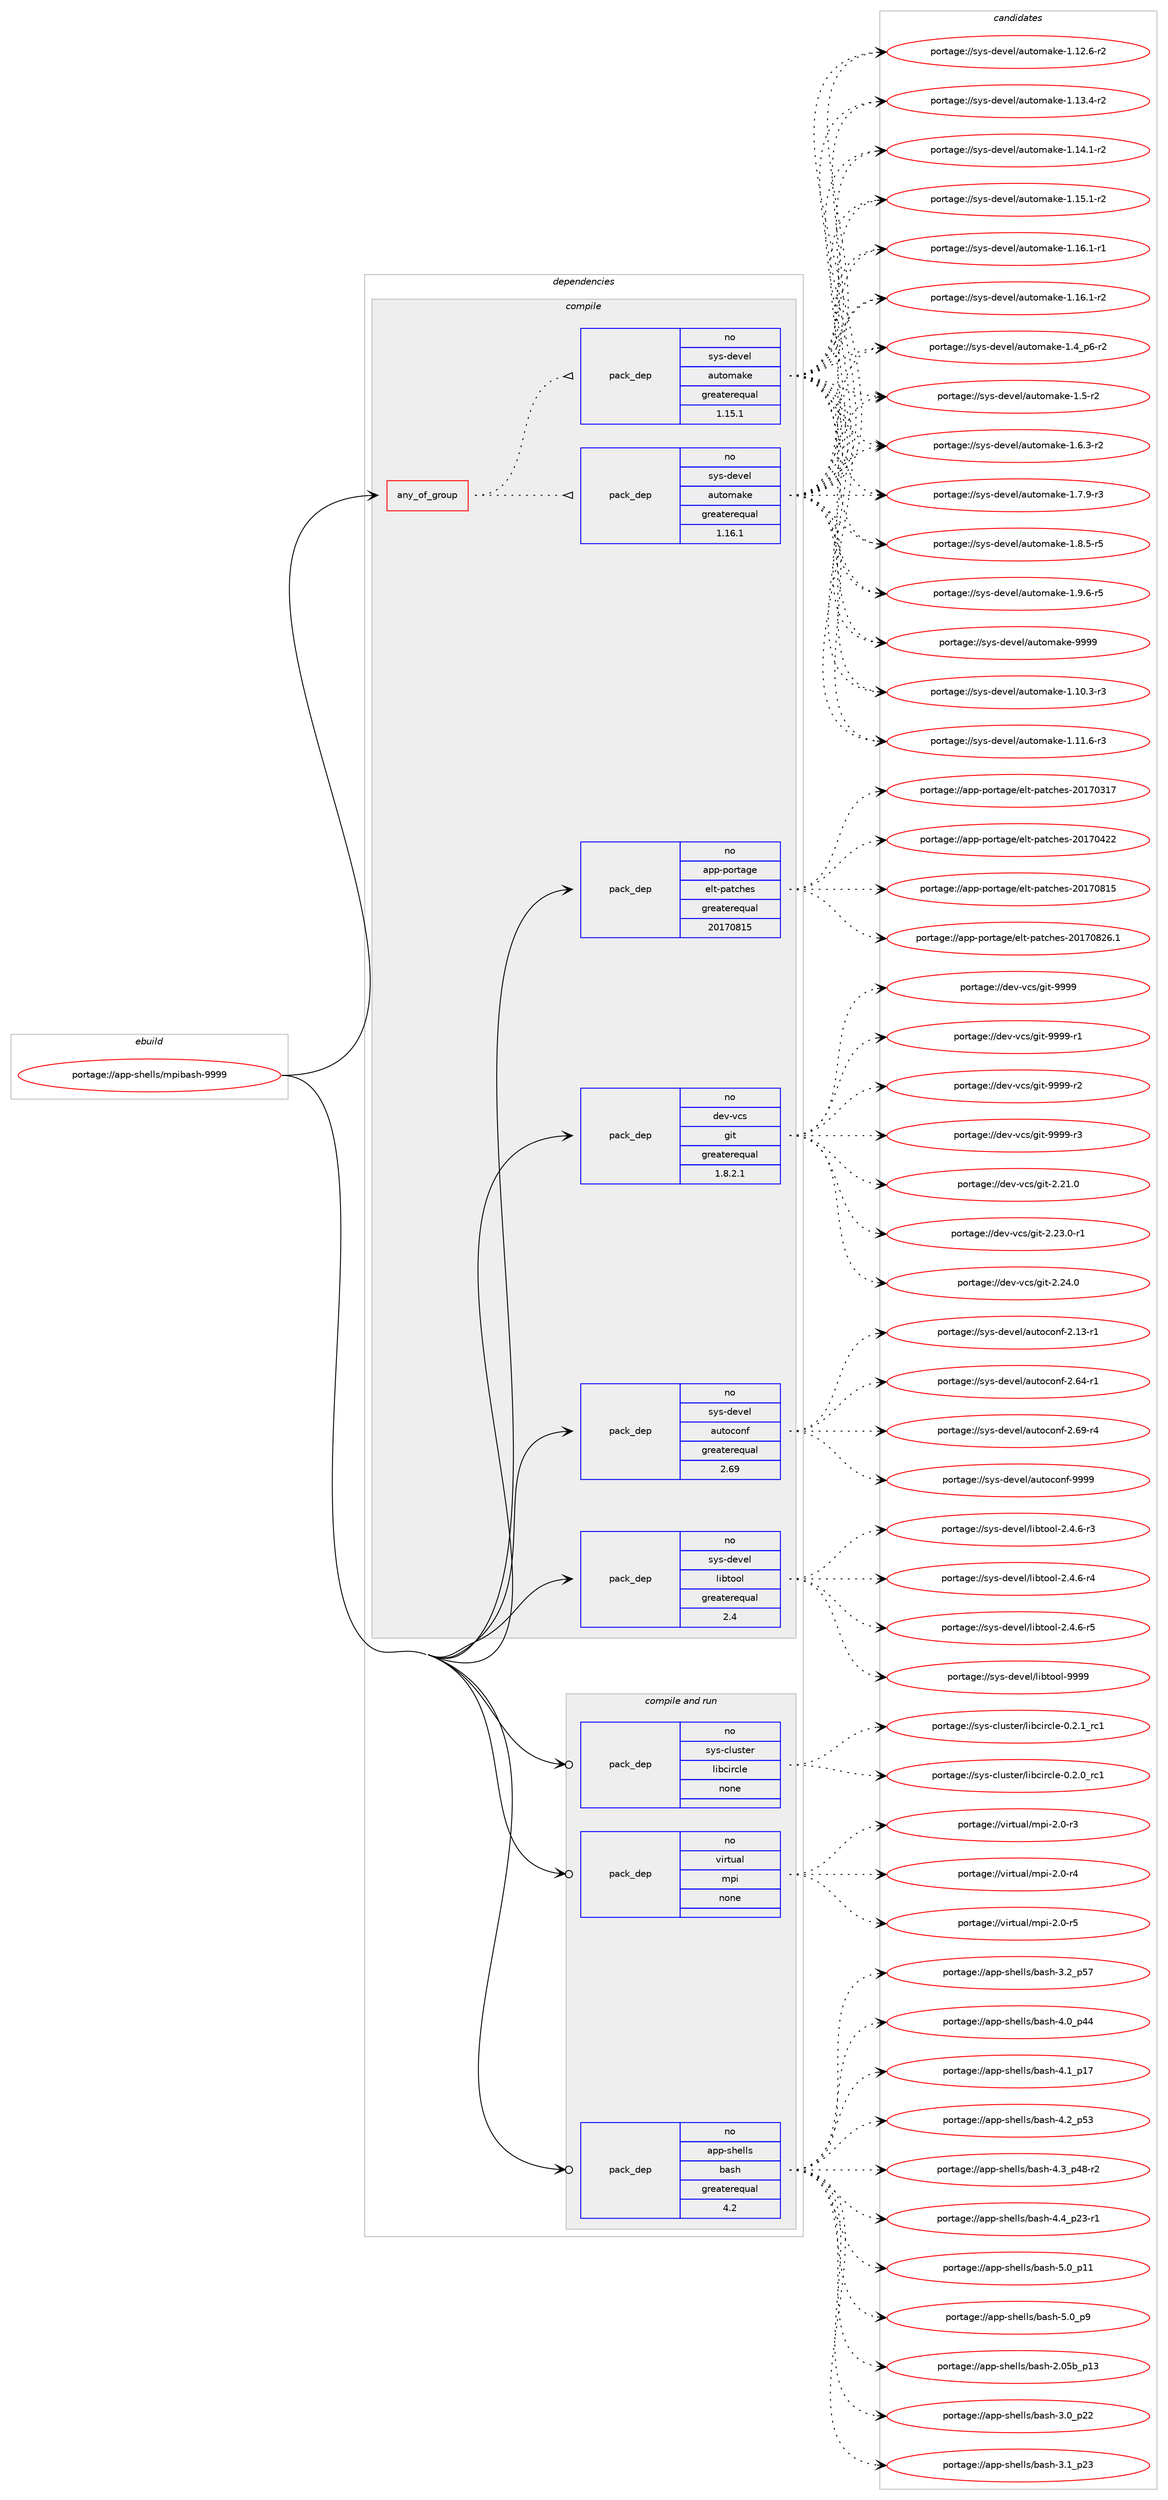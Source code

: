 digraph prolog {

# *************
# Graph options
# *************

newrank=true;
concentrate=true;
compound=true;
graph [rankdir=LR,fontname=Helvetica,fontsize=10,ranksep=1.5];#, ranksep=2.5, nodesep=0.2];
edge  [arrowhead=vee];
node  [fontname=Helvetica,fontsize=10];

# **********
# The ebuild
# **********

subgraph cluster_leftcol {
color=gray;
rank=same;
label=<<i>ebuild</i>>;
id [label="portage://app-shells/mpibash-9999", color=red, width=4, href="../app-shells/mpibash-9999.svg"];
}

# ****************
# The dependencies
# ****************

subgraph cluster_midcol {
color=gray;
label=<<i>dependencies</i>>;
subgraph cluster_compile {
fillcolor="#eeeeee";
style=filled;
label=<<i>compile</i>>;
subgraph any693 {
dependency42741 [label=<<TABLE BORDER="0" CELLBORDER="1" CELLSPACING="0" CELLPADDING="4"><TR><TD CELLPADDING="10">any_of_group</TD></TR></TABLE>>, shape=none, color=red];subgraph pack31453 {
dependency42742 [label=<<TABLE BORDER="0" CELLBORDER="1" CELLSPACING="0" CELLPADDING="4" WIDTH="220"><TR><TD ROWSPAN="6" CELLPADDING="30">pack_dep</TD></TR><TR><TD WIDTH="110">no</TD></TR><TR><TD>sys-devel</TD></TR><TR><TD>automake</TD></TR><TR><TD>greaterequal</TD></TR><TR><TD>1.16.1</TD></TR></TABLE>>, shape=none, color=blue];
}
dependency42741:e -> dependency42742:w [weight=20,style="dotted",arrowhead="oinv"];
subgraph pack31454 {
dependency42743 [label=<<TABLE BORDER="0" CELLBORDER="1" CELLSPACING="0" CELLPADDING="4" WIDTH="220"><TR><TD ROWSPAN="6" CELLPADDING="30">pack_dep</TD></TR><TR><TD WIDTH="110">no</TD></TR><TR><TD>sys-devel</TD></TR><TR><TD>automake</TD></TR><TR><TD>greaterequal</TD></TR><TR><TD>1.15.1</TD></TR></TABLE>>, shape=none, color=blue];
}
dependency42741:e -> dependency42743:w [weight=20,style="dotted",arrowhead="oinv"];
}
id:e -> dependency42741:w [weight=20,style="solid",arrowhead="vee"];
subgraph pack31455 {
dependency42744 [label=<<TABLE BORDER="0" CELLBORDER="1" CELLSPACING="0" CELLPADDING="4" WIDTH="220"><TR><TD ROWSPAN="6" CELLPADDING="30">pack_dep</TD></TR><TR><TD WIDTH="110">no</TD></TR><TR><TD>app-portage</TD></TR><TR><TD>elt-patches</TD></TR><TR><TD>greaterequal</TD></TR><TR><TD>20170815</TD></TR></TABLE>>, shape=none, color=blue];
}
id:e -> dependency42744:w [weight=20,style="solid",arrowhead="vee"];
subgraph pack31456 {
dependency42745 [label=<<TABLE BORDER="0" CELLBORDER="1" CELLSPACING="0" CELLPADDING="4" WIDTH="220"><TR><TD ROWSPAN="6" CELLPADDING="30">pack_dep</TD></TR><TR><TD WIDTH="110">no</TD></TR><TR><TD>dev-vcs</TD></TR><TR><TD>git</TD></TR><TR><TD>greaterequal</TD></TR><TR><TD>1.8.2.1</TD></TR></TABLE>>, shape=none, color=blue];
}
id:e -> dependency42745:w [weight=20,style="solid",arrowhead="vee"];
subgraph pack31457 {
dependency42746 [label=<<TABLE BORDER="0" CELLBORDER="1" CELLSPACING="0" CELLPADDING="4" WIDTH="220"><TR><TD ROWSPAN="6" CELLPADDING="30">pack_dep</TD></TR><TR><TD WIDTH="110">no</TD></TR><TR><TD>sys-devel</TD></TR><TR><TD>autoconf</TD></TR><TR><TD>greaterequal</TD></TR><TR><TD>2.69</TD></TR></TABLE>>, shape=none, color=blue];
}
id:e -> dependency42746:w [weight=20,style="solid",arrowhead="vee"];
subgraph pack31458 {
dependency42747 [label=<<TABLE BORDER="0" CELLBORDER="1" CELLSPACING="0" CELLPADDING="4" WIDTH="220"><TR><TD ROWSPAN="6" CELLPADDING="30">pack_dep</TD></TR><TR><TD WIDTH="110">no</TD></TR><TR><TD>sys-devel</TD></TR><TR><TD>libtool</TD></TR><TR><TD>greaterequal</TD></TR><TR><TD>2.4</TD></TR></TABLE>>, shape=none, color=blue];
}
id:e -> dependency42747:w [weight=20,style="solid",arrowhead="vee"];
}
subgraph cluster_compileandrun {
fillcolor="#eeeeee";
style=filled;
label=<<i>compile and run</i>>;
subgraph pack31459 {
dependency42748 [label=<<TABLE BORDER="0" CELLBORDER="1" CELLSPACING="0" CELLPADDING="4" WIDTH="220"><TR><TD ROWSPAN="6" CELLPADDING="30">pack_dep</TD></TR><TR><TD WIDTH="110">no</TD></TR><TR><TD>app-shells</TD></TR><TR><TD>bash</TD></TR><TR><TD>greaterequal</TD></TR><TR><TD>4.2</TD></TR></TABLE>>, shape=none, color=blue];
}
id:e -> dependency42748:w [weight=20,style="solid",arrowhead="odotvee"];
subgraph pack31460 {
dependency42749 [label=<<TABLE BORDER="0" CELLBORDER="1" CELLSPACING="0" CELLPADDING="4" WIDTH="220"><TR><TD ROWSPAN="6" CELLPADDING="30">pack_dep</TD></TR><TR><TD WIDTH="110">no</TD></TR><TR><TD>sys-cluster</TD></TR><TR><TD>libcircle</TD></TR><TR><TD>none</TD></TR><TR><TD></TD></TR></TABLE>>, shape=none, color=blue];
}
id:e -> dependency42749:w [weight=20,style="solid",arrowhead="odotvee"];
subgraph pack31461 {
dependency42750 [label=<<TABLE BORDER="0" CELLBORDER="1" CELLSPACING="0" CELLPADDING="4" WIDTH="220"><TR><TD ROWSPAN="6" CELLPADDING="30">pack_dep</TD></TR><TR><TD WIDTH="110">no</TD></TR><TR><TD>virtual</TD></TR><TR><TD>mpi</TD></TR><TR><TD>none</TD></TR><TR><TD></TD></TR></TABLE>>, shape=none, color=blue];
}
id:e -> dependency42750:w [weight=20,style="solid",arrowhead="odotvee"];
}
subgraph cluster_run {
fillcolor="#eeeeee";
style=filled;
label=<<i>run</i>>;
}
}

# **************
# The candidates
# **************

subgraph cluster_choices {
rank=same;
color=gray;
label=<<i>candidates</i>>;

subgraph choice31453 {
color=black;
nodesep=1;
choiceportage11512111545100101118101108479711711611110997107101454946494846514511451 [label="portage://sys-devel/automake-1.10.3-r3", color=red, width=4,href="../sys-devel/automake-1.10.3-r3.svg"];
choiceportage11512111545100101118101108479711711611110997107101454946494946544511451 [label="portage://sys-devel/automake-1.11.6-r3", color=red, width=4,href="../sys-devel/automake-1.11.6-r3.svg"];
choiceportage11512111545100101118101108479711711611110997107101454946495046544511450 [label="portage://sys-devel/automake-1.12.6-r2", color=red, width=4,href="../sys-devel/automake-1.12.6-r2.svg"];
choiceportage11512111545100101118101108479711711611110997107101454946495146524511450 [label="portage://sys-devel/automake-1.13.4-r2", color=red, width=4,href="../sys-devel/automake-1.13.4-r2.svg"];
choiceportage11512111545100101118101108479711711611110997107101454946495246494511450 [label="portage://sys-devel/automake-1.14.1-r2", color=red, width=4,href="../sys-devel/automake-1.14.1-r2.svg"];
choiceportage11512111545100101118101108479711711611110997107101454946495346494511450 [label="portage://sys-devel/automake-1.15.1-r2", color=red, width=4,href="../sys-devel/automake-1.15.1-r2.svg"];
choiceportage11512111545100101118101108479711711611110997107101454946495446494511449 [label="portage://sys-devel/automake-1.16.1-r1", color=red, width=4,href="../sys-devel/automake-1.16.1-r1.svg"];
choiceportage11512111545100101118101108479711711611110997107101454946495446494511450 [label="portage://sys-devel/automake-1.16.1-r2", color=red, width=4,href="../sys-devel/automake-1.16.1-r2.svg"];
choiceportage115121115451001011181011084797117116111109971071014549465295112544511450 [label="portage://sys-devel/automake-1.4_p6-r2", color=red, width=4,href="../sys-devel/automake-1.4_p6-r2.svg"];
choiceportage11512111545100101118101108479711711611110997107101454946534511450 [label="portage://sys-devel/automake-1.5-r2", color=red, width=4,href="../sys-devel/automake-1.5-r2.svg"];
choiceportage115121115451001011181011084797117116111109971071014549465446514511450 [label="portage://sys-devel/automake-1.6.3-r2", color=red, width=4,href="../sys-devel/automake-1.6.3-r2.svg"];
choiceportage115121115451001011181011084797117116111109971071014549465546574511451 [label="portage://sys-devel/automake-1.7.9-r3", color=red, width=4,href="../sys-devel/automake-1.7.9-r3.svg"];
choiceportage115121115451001011181011084797117116111109971071014549465646534511453 [label="portage://sys-devel/automake-1.8.5-r5", color=red, width=4,href="../sys-devel/automake-1.8.5-r5.svg"];
choiceportage115121115451001011181011084797117116111109971071014549465746544511453 [label="portage://sys-devel/automake-1.9.6-r5", color=red, width=4,href="../sys-devel/automake-1.9.6-r5.svg"];
choiceportage115121115451001011181011084797117116111109971071014557575757 [label="portage://sys-devel/automake-9999", color=red, width=4,href="../sys-devel/automake-9999.svg"];
dependency42742:e -> choiceportage11512111545100101118101108479711711611110997107101454946494846514511451:w [style=dotted,weight="100"];
dependency42742:e -> choiceportage11512111545100101118101108479711711611110997107101454946494946544511451:w [style=dotted,weight="100"];
dependency42742:e -> choiceportage11512111545100101118101108479711711611110997107101454946495046544511450:w [style=dotted,weight="100"];
dependency42742:e -> choiceportage11512111545100101118101108479711711611110997107101454946495146524511450:w [style=dotted,weight="100"];
dependency42742:e -> choiceportage11512111545100101118101108479711711611110997107101454946495246494511450:w [style=dotted,weight="100"];
dependency42742:e -> choiceportage11512111545100101118101108479711711611110997107101454946495346494511450:w [style=dotted,weight="100"];
dependency42742:e -> choiceportage11512111545100101118101108479711711611110997107101454946495446494511449:w [style=dotted,weight="100"];
dependency42742:e -> choiceportage11512111545100101118101108479711711611110997107101454946495446494511450:w [style=dotted,weight="100"];
dependency42742:e -> choiceportage115121115451001011181011084797117116111109971071014549465295112544511450:w [style=dotted,weight="100"];
dependency42742:e -> choiceportage11512111545100101118101108479711711611110997107101454946534511450:w [style=dotted,weight="100"];
dependency42742:e -> choiceportage115121115451001011181011084797117116111109971071014549465446514511450:w [style=dotted,weight="100"];
dependency42742:e -> choiceportage115121115451001011181011084797117116111109971071014549465546574511451:w [style=dotted,weight="100"];
dependency42742:e -> choiceportage115121115451001011181011084797117116111109971071014549465646534511453:w [style=dotted,weight="100"];
dependency42742:e -> choiceportage115121115451001011181011084797117116111109971071014549465746544511453:w [style=dotted,weight="100"];
dependency42742:e -> choiceportage115121115451001011181011084797117116111109971071014557575757:w [style=dotted,weight="100"];
}
subgraph choice31454 {
color=black;
nodesep=1;
choiceportage11512111545100101118101108479711711611110997107101454946494846514511451 [label="portage://sys-devel/automake-1.10.3-r3", color=red, width=4,href="../sys-devel/automake-1.10.3-r3.svg"];
choiceportage11512111545100101118101108479711711611110997107101454946494946544511451 [label="portage://sys-devel/automake-1.11.6-r3", color=red, width=4,href="../sys-devel/automake-1.11.6-r3.svg"];
choiceportage11512111545100101118101108479711711611110997107101454946495046544511450 [label="portage://sys-devel/automake-1.12.6-r2", color=red, width=4,href="../sys-devel/automake-1.12.6-r2.svg"];
choiceportage11512111545100101118101108479711711611110997107101454946495146524511450 [label="portage://sys-devel/automake-1.13.4-r2", color=red, width=4,href="../sys-devel/automake-1.13.4-r2.svg"];
choiceportage11512111545100101118101108479711711611110997107101454946495246494511450 [label="portage://sys-devel/automake-1.14.1-r2", color=red, width=4,href="../sys-devel/automake-1.14.1-r2.svg"];
choiceportage11512111545100101118101108479711711611110997107101454946495346494511450 [label="portage://sys-devel/automake-1.15.1-r2", color=red, width=4,href="../sys-devel/automake-1.15.1-r2.svg"];
choiceportage11512111545100101118101108479711711611110997107101454946495446494511449 [label="portage://sys-devel/automake-1.16.1-r1", color=red, width=4,href="../sys-devel/automake-1.16.1-r1.svg"];
choiceportage11512111545100101118101108479711711611110997107101454946495446494511450 [label="portage://sys-devel/automake-1.16.1-r2", color=red, width=4,href="../sys-devel/automake-1.16.1-r2.svg"];
choiceportage115121115451001011181011084797117116111109971071014549465295112544511450 [label="portage://sys-devel/automake-1.4_p6-r2", color=red, width=4,href="../sys-devel/automake-1.4_p6-r2.svg"];
choiceportage11512111545100101118101108479711711611110997107101454946534511450 [label="portage://sys-devel/automake-1.5-r2", color=red, width=4,href="../sys-devel/automake-1.5-r2.svg"];
choiceportage115121115451001011181011084797117116111109971071014549465446514511450 [label="portage://sys-devel/automake-1.6.3-r2", color=red, width=4,href="../sys-devel/automake-1.6.3-r2.svg"];
choiceportage115121115451001011181011084797117116111109971071014549465546574511451 [label="portage://sys-devel/automake-1.7.9-r3", color=red, width=4,href="../sys-devel/automake-1.7.9-r3.svg"];
choiceportage115121115451001011181011084797117116111109971071014549465646534511453 [label="portage://sys-devel/automake-1.8.5-r5", color=red, width=4,href="../sys-devel/automake-1.8.5-r5.svg"];
choiceportage115121115451001011181011084797117116111109971071014549465746544511453 [label="portage://sys-devel/automake-1.9.6-r5", color=red, width=4,href="../sys-devel/automake-1.9.6-r5.svg"];
choiceportage115121115451001011181011084797117116111109971071014557575757 [label="portage://sys-devel/automake-9999", color=red, width=4,href="../sys-devel/automake-9999.svg"];
dependency42743:e -> choiceportage11512111545100101118101108479711711611110997107101454946494846514511451:w [style=dotted,weight="100"];
dependency42743:e -> choiceportage11512111545100101118101108479711711611110997107101454946494946544511451:w [style=dotted,weight="100"];
dependency42743:e -> choiceportage11512111545100101118101108479711711611110997107101454946495046544511450:w [style=dotted,weight="100"];
dependency42743:e -> choiceportage11512111545100101118101108479711711611110997107101454946495146524511450:w [style=dotted,weight="100"];
dependency42743:e -> choiceportage11512111545100101118101108479711711611110997107101454946495246494511450:w [style=dotted,weight="100"];
dependency42743:e -> choiceportage11512111545100101118101108479711711611110997107101454946495346494511450:w [style=dotted,weight="100"];
dependency42743:e -> choiceportage11512111545100101118101108479711711611110997107101454946495446494511449:w [style=dotted,weight="100"];
dependency42743:e -> choiceportage11512111545100101118101108479711711611110997107101454946495446494511450:w [style=dotted,weight="100"];
dependency42743:e -> choiceportage115121115451001011181011084797117116111109971071014549465295112544511450:w [style=dotted,weight="100"];
dependency42743:e -> choiceportage11512111545100101118101108479711711611110997107101454946534511450:w [style=dotted,weight="100"];
dependency42743:e -> choiceportage115121115451001011181011084797117116111109971071014549465446514511450:w [style=dotted,weight="100"];
dependency42743:e -> choiceportage115121115451001011181011084797117116111109971071014549465546574511451:w [style=dotted,weight="100"];
dependency42743:e -> choiceportage115121115451001011181011084797117116111109971071014549465646534511453:w [style=dotted,weight="100"];
dependency42743:e -> choiceportage115121115451001011181011084797117116111109971071014549465746544511453:w [style=dotted,weight="100"];
dependency42743:e -> choiceportage115121115451001011181011084797117116111109971071014557575757:w [style=dotted,weight="100"];
}
subgraph choice31455 {
color=black;
nodesep=1;
choiceportage97112112451121111141169710310147101108116451129711699104101115455048495548514955 [label="portage://app-portage/elt-patches-20170317", color=red, width=4,href="../app-portage/elt-patches-20170317.svg"];
choiceportage97112112451121111141169710310147101108116451129711699104101115455048495548525050 [label="portage://app-portage/elt-patches-20170422", color=red, width=4,href="../app-portage/elt-patches-20170422.svg"];
choiceportage97112112451121111141169710310147101108116451129711699104101115455048495548564953 [label="portage://app-portage/elt-patches-20170815", color=red, width=4,href="../app-portage/elt-patches-20170815.svg"];
choiceportage971121124511211111411697103101471011081164511297116991041011154550484955485650544649 [label="portage://app-portage/elt-patches-20170826.1", color=red, width=4,href="../app-portage/elt-patches-20170826.1.svg"];
dependency42744:e -> choiceportage97112112451121111141169710310147101108116451129711699104101115455048495548514955:w [style=dotted,weight="100"];
dependency42744:e -> choiceportage97112112451121111141169710310147101108116451129711699104101115455048495548525050:w [style=dotted,weight="100"];
dependency42744:e -> choiceportage97112112451121111141169710310147101108116451129711699104101115455048495548564953:w [style=dotted,weight="100"];
dependency42744:e -> choiceportage971121124511211111411697103101471011081164511297116991041011154550484955485650544649:w [style=dotted,weight="100"];
}
subgraph choice31456 {
color=black;
nodesep=1;
choiceportage10010111845118991154710310511645504650494648 [label="portage://dev-vcs/git-2.21.0", color=red, width=4,href="../dev-vcs/git-2.21.0.svg"];
choiceportage100101118451189911547103105116455046505146484511449 [label="portage://dev-vcs/git-2.23.0-r1", color=red, width=4,href="../dev-vcs/git-2.23.0-r1.svg"];
choiceportage10010111845118991154710310511645504650524648 [label="portage://dev-vcs/git-2.24.0", color=red, width=4,href="../dev-vcs/git-2.24.0.svg"];
choiceportage1001011184511899115471031051164557575757 [label="portage://dev-vcs/git-9999", color=red, width=4,href="../dev-vcs/git-9999.svg"];
choiceportage10010111845118991154710310511645575757574511449 [label="portage://dev-vcs/git-9999-r1", color=red, width=4,href="../dev-vcs/git-9999-r1.svg"];
choiceportage10010111845118991154710310511645575757574511450 [label="portage://dev-vcs/git-9999-r2", color=red, width=4,href="../dev-vcs/git-9999-r2.svg"];
choiceportage10010111845118991154710310511645575757574511451 [label="portage://dev-vcs/git-9999-r3", color=red, width=4,href="../dev-vcs/git-9999-r3.svg"];
dependency42745:e -> choiceportage10010111845118991154710310511645504650494648:w [style=dotted,weight="100"];
dependency42745:e -> choiceportage100101118451189911547103105116455046505146484511449:w [style=dotted,weight="100"];
dependency42745:e -> choiceportage10010111845118991154710310511645504650524648:w [style=dotted,weight="100"];
dependency42745:e -> choiceportage1001011184511899115471031051164557575757:w [style=dotted,weight="100"];
dependency42745:e -> choiceportage10010111845118991154710310511645575757574511449:w [style=dotted,weight="100"];
dependency42745:e -> choiceportage10010111845118991154710310511645575757574511450:w [style=dotted,weight="100"];
dependency42745:e -> choiceportage10010111845118991154710310511645575757574511451:w [style=dotted,weight="100"];
}
subgraph choice31457 {
color=black;
nodesep=1;
choiceportage1151211154510010111810110847971171161119911111010245504649514511449 [label="portage://sys-devel/autoconf-2.13-r1", color=red, width=4,href="../sys-devel/autoconf-2.13-r1.svg"];
choiceportage1151211154510010111810110847971171161119911111010245504654524511449 [label="portage://sys-devel/autoconf-2.64-r1", color=red, width=4,href="../sys-devel/autoconf-2.64-r1.svg"];
choiceportage1151211154510010111810110847971171161119911111010245504654574511452 [label="portage://sys-devel/autoconf-2.69-r4", color=red, width=4,href="../sys-devel/autoconf-2.69-r4.svg"];
choiceportage115121115451001011181011084797117116111991111101024557575757 [label="portage://sys-devel/autoconf-9999", color=red, width=4,href="../sys-devel/autoconf-9999.svg"];
dependency42746:e -> choiceportage1151211154510010111810110847971171161119911111010245504649514511449:w [style=dotted,weight="100"];
dependency42746:e -> choiceportage1151211154510010111810110847971171161119911111010245504654524511449:w [style=dotted,weight="100"];
dependency42746:e -> choiceportage1151211154510010111810110847971171161119911111010245504654574511452:w [style=dotted,weight="100"];
dependency42746:e -> choiceportage115121115451001011181011084797117116111991111101024557575757:w [style=dotted,weight="100"];
}
subgraph choice31458 {
color=black;
nodesep=1;
choiceportage1151211154510010111810110847108105981161111111084550465246544511451 [label="portage://sys-devel/libtool-2.4.6-r3", color=red, width=4,href="../sys-devel/libtool-2.4.6-r3.svg"];
choiceportage1151211154510010111810110847108105981161111111084550465246544511452 [label="portage://sys-devel/libtool-2.4.6-r4", color=red, width=4,href="../sys-devel/libtool-2.4.6-r4.svg"];
choiceportage1151211154510010111810110847108105981161111111084550465246544511453 [label="portage://sys-devel/libtool-2.4.6-r5", color=red, width=4,href="../sys-devel/libtool-2.4.6-r5.svg"];
choiceportage1151211154510010111810110847108105981161111111084557575757 [label="portage://sys-devel/libtool-9999", color=red, width=4,href="../sys-devel/libtool-9999.svg"];
dependency42747:e -> choiceportage1151211154510010111810110847108105981161111111084550465246544511451:w [style=dotted,weight="100"];
dependency42747:e -> choiceportage1151211154510010111810110847108105981161111111084550465246544511452:w [style=dotted,weight="100"];
dependency42747:e -> choiceportage1151211154510010111810110847108105981161111111084550465246544511453:w [style=dotted,weight="100"];
dependency42747:e -> choiceportage1151211154510010111810110847108105981161111111084557575757:w [style=dotted,weight="100"];
}
subgraph choice31459 {
color=black;
nodesep=1;
choiceportage9711211245115104101108108115479897115104455046485398951124951 [label="portage://app-shells/bash-2.05b_p13", color=red, width=4,href="../app-shells/bash-2.05b_p13.svg"];
choiceportage971121124511510410110810811547989711510445514648951125050 [label="portage://app-shells/bash-3.0_p22", color=red, width=4,href="../app-shells/bash-3.0_p22.svg"];
choiceportage971121124511510410110810811547989711510445514649951125051 [label="portage://app-shells/bash-3.1_p23", color=red, width=4,href="../app-shells/bash-3.1_p23.svg"];
choiceportage971121124511510410110810811547989711510445514650951125355 [label="portage://app-shells/bash-3.2_p57", color=red, width=4,href="../app-shells/bash-3.2_p57.svg"];
choiceportage971121124511510410110810811547989711510445524648951125252 [label="portage://app-shells/bash-4.0_p44", color=red, width=4,href="../app-shells/bash-4.0_p44.svg"];
choiceportage971121124511510410110810811547989711510445524649951124955 [label="portage://app-shells/bash-4.1_p17", color=red, width=4,href="../app-shells/bash-4.1_p17.svg"];
choiceportage971121124511510410110810811547989711510445524650951125351 [label="portage://app-shells/bash-4.2_p53", color=red, width=4,href="../app-shells/bash-4.2_p53.svg"];
choiceportage9711211245115104101108108115479897115104455246519511252564511450 [label="portage://app-shells/bash-4.3_p48-r2", color=red, width=4,href="../app-shells/bash-4.3_p48-r2.svg"];
choiceportage9711211245115104101108108115479897115104455246529511250514511449 [label="portage://app-shells/bash-4.4_p23-r1", color=red, width=4,href="../app-shells/bash-4.4_p23-r1.svg"];
choiceportage971121124511510410110810811547989711510445534648951124949 [label="portage://app-shells/bash-5.0_p11", color=red, width=4,href="../app-shells/bash-5.0_p11.svg"];
choiceportage9711211245115104101108108115479897115104455346489511257 [label="portage://app-shells/bash-5.0_p9", color=red, width=4,href="../app-shells/bash-5.0_p9.svg"];
dependency42748:e -> choiceportage9711211245115104101108108115479897115104455046485398951124951:w [style=dotted,weight="100"];
dependency42748:e -> choiceportage971121124511510410110810811547989711510445514648951125050:w [style=dotted,weight="100"];
dependency42748:e -> choiceportage971121124511510410110810811547989711510445514649951125051:w [style=dotted,weight="100"];
dependency42748:e -> choiceportage971121124511510410110810811547989711510445514650951125355:w [style=dotted,weight="100"];
dependency42748:e -> choiceportage971121124511510410110810811547989711510445524648951125252:w [style=dotted,weight="100"];
dependency42748:e -> choiceportage971121124511510410110810811547989711510445524649951124955:w [style=dotted,weight="100"];
dependency42748:e -> choiceportage971121124511510410110810811547989711510445524650951125351:w [style=dotted,weight="100"];
dependency42748:e -> choiceportage9711211245115104101108108115479897115104455246519511252564511450:w [style=dotted,weight="100"];
dependency42748:e -> choiceportage9711211245115104101108108115479897115104455246529511250514511449:w [style=dotted,weight="100"];
dependency42748:e -> choiceportage971121124511510410110810811547989711510445534648951124949:w [style=dotted,weight="100"];
dependency42748:e -> choiceportage9711211245115104101108108115479897115104455346489511257:w [style=dotted,weight="100"];
}
subgraph choice31460 {
color=black;
nodesep=1;
choiceportage115121115459910811711511610111447108105989910511499108101454846504648951149949 [label="portage://sys-cluster/libcircle-0.2.0_rc1", color=red, width=4,href="../sys-cluster/libcircle-0.2.0_rc1.svg"];
choiceportage115121115459910811711511610111447108105989910511499108101454846504649951149949 [label="portage://sys-cluster/libcircle-0.2.1_rc1", color=red, width=4,href="../sys-cluster/libcircle-0.2.1_rc1.svg"];
dependency42749:e -> choiceportage115121115459910811711511610111447108105989910511499108101454846504648951149949:w [style=dotted,weight="100"];
dependency42749:e -> choiceportage115121115459910811711511610111447108105989910511499108101454846504649951149949:w [style=dotted,weight="100"];
}
subgraph choice31461 {
color=black;
nodesep=1;
choiceportage1181051141161179710847109112105455046484511451 [label="portage://virtual/mpi-2.0-r3", color=red, width=4,href="../virtual/mpi-2.0-r3.svg"];
choiceportage1181051141161179710847109112105455046484511452 [label="portage://virtual/mpi-2.0-r4", color=red, width=4,href="../virtual/mpi-2.0-r4.svg"];
choiceportage1181051141161179710847109112105455046484511453 [label="portage://virtual/mpi-2.0-r5", color=red, width=4,href="../virtual/mpi-2.0-r5.svg"];
dependency42750:e -> choiceportage1181051141161179710847109112105455046484511451:w [style=dotted,weight="100"];
dependency42750:e -> choiceportage1181051141161179710847109112105455046484511452:w [style=dotted,weight="100"];
dependency42750:e -> choiceportage1181051141161179710847109112105455046484511453:w [style=dotted,weight="100"];
}
}

}
